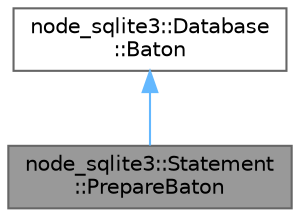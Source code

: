 digraph "node_sqlite3::Statement::PrepareBaton"
{
 // LATEX_PDF_SIZE
  bgcolor="transparent";
  edge [fontname=Helvetica,fontsize=10,labelfontname=Helvetica,labelfontsize=10];
  node [fontname=Helvetica,fontsize=10,shape=box,height=0.2,width=0.4];
  Node1 [id="Node000001",label="node_sqlite3::Statement\l::PrepareBaton",height=0.2,width=0.4,color="gray40", fillcolor="grey60", style="filled", fontcolor="black",tooltip=" "];
  Node2 -> Node1 [id="edge3_Node000001_Node000002",dir="back",color="steelblue1",style="solid",tooltip=" "];
  Node2 [id="Node000002",label="node_sqlite3::Database\l::Baton",height=0.2,width=0.4,color="gray40", fillcolor="white", style="filled",URL="$structnode__sqlite3_1_1_database_1_1_baton.html",tooltip=" "];
}

